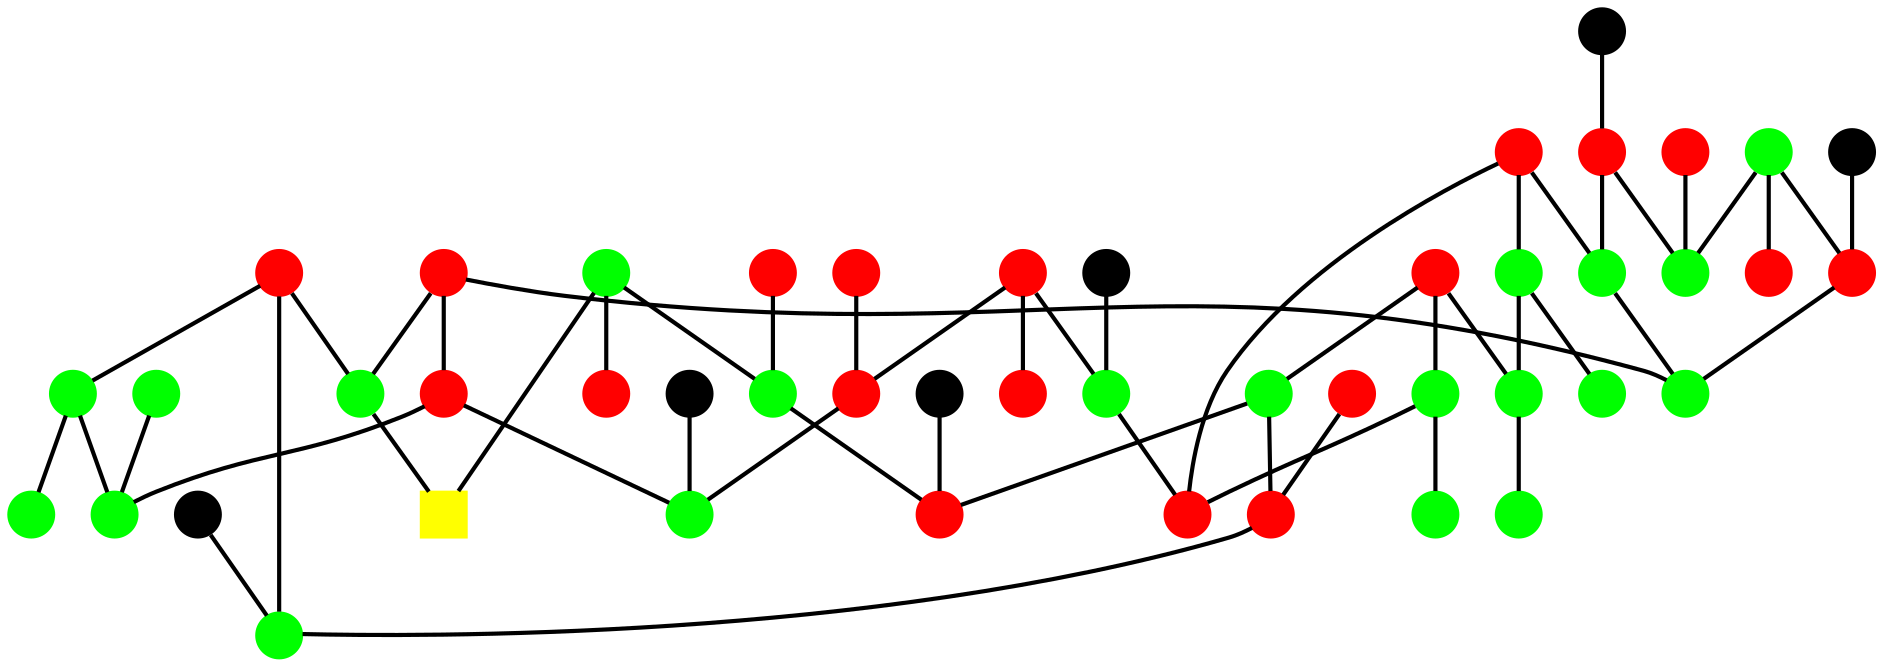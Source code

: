 graph G {
  node [style="filled", shape="circle", width="0.3", height="0.3", fixedsize="true", fontsize="12", fontname="Arial"];
  edge [penwidth=2.0];
  0 [color="black", shape="circle", label="B", pos="9975,300!", style="filled", width="0.3", height="0.3", fixedsize="true"]
  22 [color="green", shape="circle", label="", pos="9300,150!", style="filled", width="0.3", height="0.3", fixedsize="true"]
  3 [color="black", shape="circle", label="B", pos="7650,150!", style="filled", width="0.3", height="0.3", fixedsize="true"]
  25 [color="red", shape="circle", label="", pos="8550,450!", style="filled", width="0.3", height="0.3", fixedsize="true"]
  44 [color="red", shape="circle", label="", pos="8175,300!", style="filled", width="0.3", height="0.3", fixedsize="true"]
  6 [color="red", shape="circle", label="", pos="7950,600!", style="filled", width="0.3", height="0.3", fixedsize="true"]
  28 [color="green", shape="circle", label="", pos="8700,450!", style="filled", width="0.3", height="0.3", fixedsize="true"]
  9 [color="green", shape="circle", label="", pos="8925,450!", style="filled", width="0.3", height="0.3", fixedsize="true"]
  31 [color="red", shape="circle", label="", pos="8925,550!", style="filled", width="0.3", height="0.3", fixedsize="true"]
  12 [color="red", shape="circle", label="", pos="9525,150!", style="filled", width="0.3", height="0.3", fixedsize="true"]
  34 [color="green", shape="circle", label="", pos="8250,200!", style="filled", width="0.3", height="0.3", fixedsize="true"]
  15 [color="green", shape="circle", label="", pos="8550,0!", style="filled", width="0.3", height="0.3", fixedsize="true"]
  37 [color="green", shape="circle", label="", pos="9375,225!", style="filled", width="0.3", height="0.3", fixedsize="true"]
  18 [color="green", shape="circle", label="", pos="8175,0!", style="filled", width="0.3", height="0.3", fixedsize="true"]
  40 [color="green", shape="circle", label="", pos="9450,225!", style="filled", width="0.3", height="0.3", fixedsize="true"]
  21 [color="red", shape="circle", label="", pos="9675,0!", style="filled", width="0.3", height="0.3", fixedsize="true"]
  43 [color="red", shape="circle", label="", pos="7800,600!", style="filled", width="0.3", height="0.3", fixedsize="true"]
  2 [color="black", shape="circle", label="B", pos="9975,150!", style="filled", width="0.3", height="0.3", fixedsize="true"]
  24 [color="green", shape="circle", label="", pos="9675,150!", style="filled", width="0.3", height="0.3", fixedsize="true"]
  46 [color="green", shape="circle", label="", pos="9675,300!", style="filled", width="0.3", height="0.3", fixedsize="true"]
  5 [color="black", shape="circle", label="B", pos="7650,450!", style="filled", width="0.3", height="0.3", fixedsize="true"]
  27 [color="green", shape="circle", label="", pos="8550,300!", style="filled", width="0.3", height="0.3", fixedsize="true"]
  8 [color="red", shape="circle", label="", pos="8700,250!", style="filled", width="0.3", height="0.3", fixedsize="true"]
  30 [color="red", shape="circle", label="", pos="9450,300!", style="filled", width="0.3", height="0.3", fixedsize="true"]
  11 [color="red", shape="circle", label="", pos="9825,600!", style="filled", width="0.3", height="0.3", fixedsize="true"]
  33 [color="red", shape="circle", label="", pos="8925,250!", style="filled", width="0.3", height="0.3", fixedsize="true"]
  14 [color="red", shape="circle", label="", pos="9825,0!", style="filled", width="0.3", height="0.3", fixedsize="true"]
  36 [color="green", shape="circle", label="", pos="8475,200!", style="filled", width="0.3", height="0.3", fixedsize="true"]
  17 [color="red", shape="circle", label="", pos="8700,550!", style="filled", width="0.3", height="0.3", fixedsize="true"]
  39 [color="green", shape="circle", label="", pos="9600,225!", style="filled", width="0.3", height="0.3", fixedsize="true"]
  20 [color="green", shape="circle", label="", pos="7800,0!", style="filled", width="0.3", height="0.3", fixedsize="true"]
  42 [color="green", shape="circle", label="", pos="7950,300!", style="filled", width="0.3", height="0.3", fixedsize="true"]
  1 [color="black", shape="circle", label="B", pos="9975,450!", style="filled", width="0.3", height="0.3", fixedsize="true"]
  23 [color="red", shape="circle", label="", pos="9075,450!", style="filled", width="0.3", height="0.3", fixedsize="true"]
  45 [color="red", shape="circle", label="", pos="9675,600!", style="filled", width="0.3", height="0.3", fixedsize="true"]
  4 [color="black", shape="circle", label="B", pos="7650,300!", style="filled", width="0.3", height="0.3", fixedsize="true"]
  26 [color="green", shape="circle", label="", pos="8700,150!", style="filled", width="0.3", height="0.3", fixedsize="true"]
  7 [color="red", shape="circle", label="", pos="8400,0!", style="filled", width="0.3", height="0.3", fixedsize="true"]
  29 [color="green", shape="circle", label="", pos="9075,300!", style="filled", width="0.3", height="0.3", fixedsize="true"]
  10 [color="red", shape="circle", label="", pos="8325,300!", style="filled", width="0.3", height="0.3", fixedsize="true"]
  32 [color="red", shape="circle", label="", pos="8550,150!", style="filled", width="0.3", height="0.3", fixedsize="true"]
  13 [color="green", shape="circle", label="", pos="8925,150!", style="filled", width="0.3", height="0.3", fixedsize="true"]
  35 [color="green", shape="circle", label="", pos="8400,200!", style="filled", width="0.3", height="0.3", fixedsize="true"]
  16 [color="green", shape="circle", label="", pos="8325,200!", style="filled", width="0.3", height="0.3", fixedsize="true"]
  38 [color="green", shape="circle", label="", pos="9525,225!", style="filled", width="0.3", height="0.3", fixedsize="true"]
  19 [color="red", shape="circle", label="", pos="9300,300!", style="filled", width="0.3", height="0.3", fixedsize="true"]
  41 [color="yellow", shape="box", label="", pos="9113,150!", style="filled", width="0.3", height="0.3", fixedsize="true"]
  0 -- 46
  22 -- 41
  3 -- 32
  25 -- 27
  25 -- 28
  6 -- 45
  6 -- 42
  6 -- 43
  9 -- 23
  9 -- 31
  9 -- 28
  12 -- 22
  12 -- 38
  12 -- 24
  15 -- 21
  15 -- 32
  37 -- 40
  18 -- 44
  18 -- 20
  21 -- 24
  2 -- 24
  5 -- 25
  27 -- 29
  8 -- 26
  30 -- 46
  30 -- 40
  11 -- 45
  14 -- 21
  17 -- 28
  42 -- 44
  1 -- 23
  23 -- 29
  45 -- 46
  4 -- 42
  26 -- 32
  7 -- 35
  7 -- 18
  7 -- 15
  10 -- 44
  10 -- 16
  10 -- 27
  13 -- 33
  13 -- 41
  13 -- 26
  35 -- 36
  16 -- 34
  16 -- 35
  38 -- 39
  38 -- 40
  19 -- 22
  19 -- 30
  19 -- 29
}
